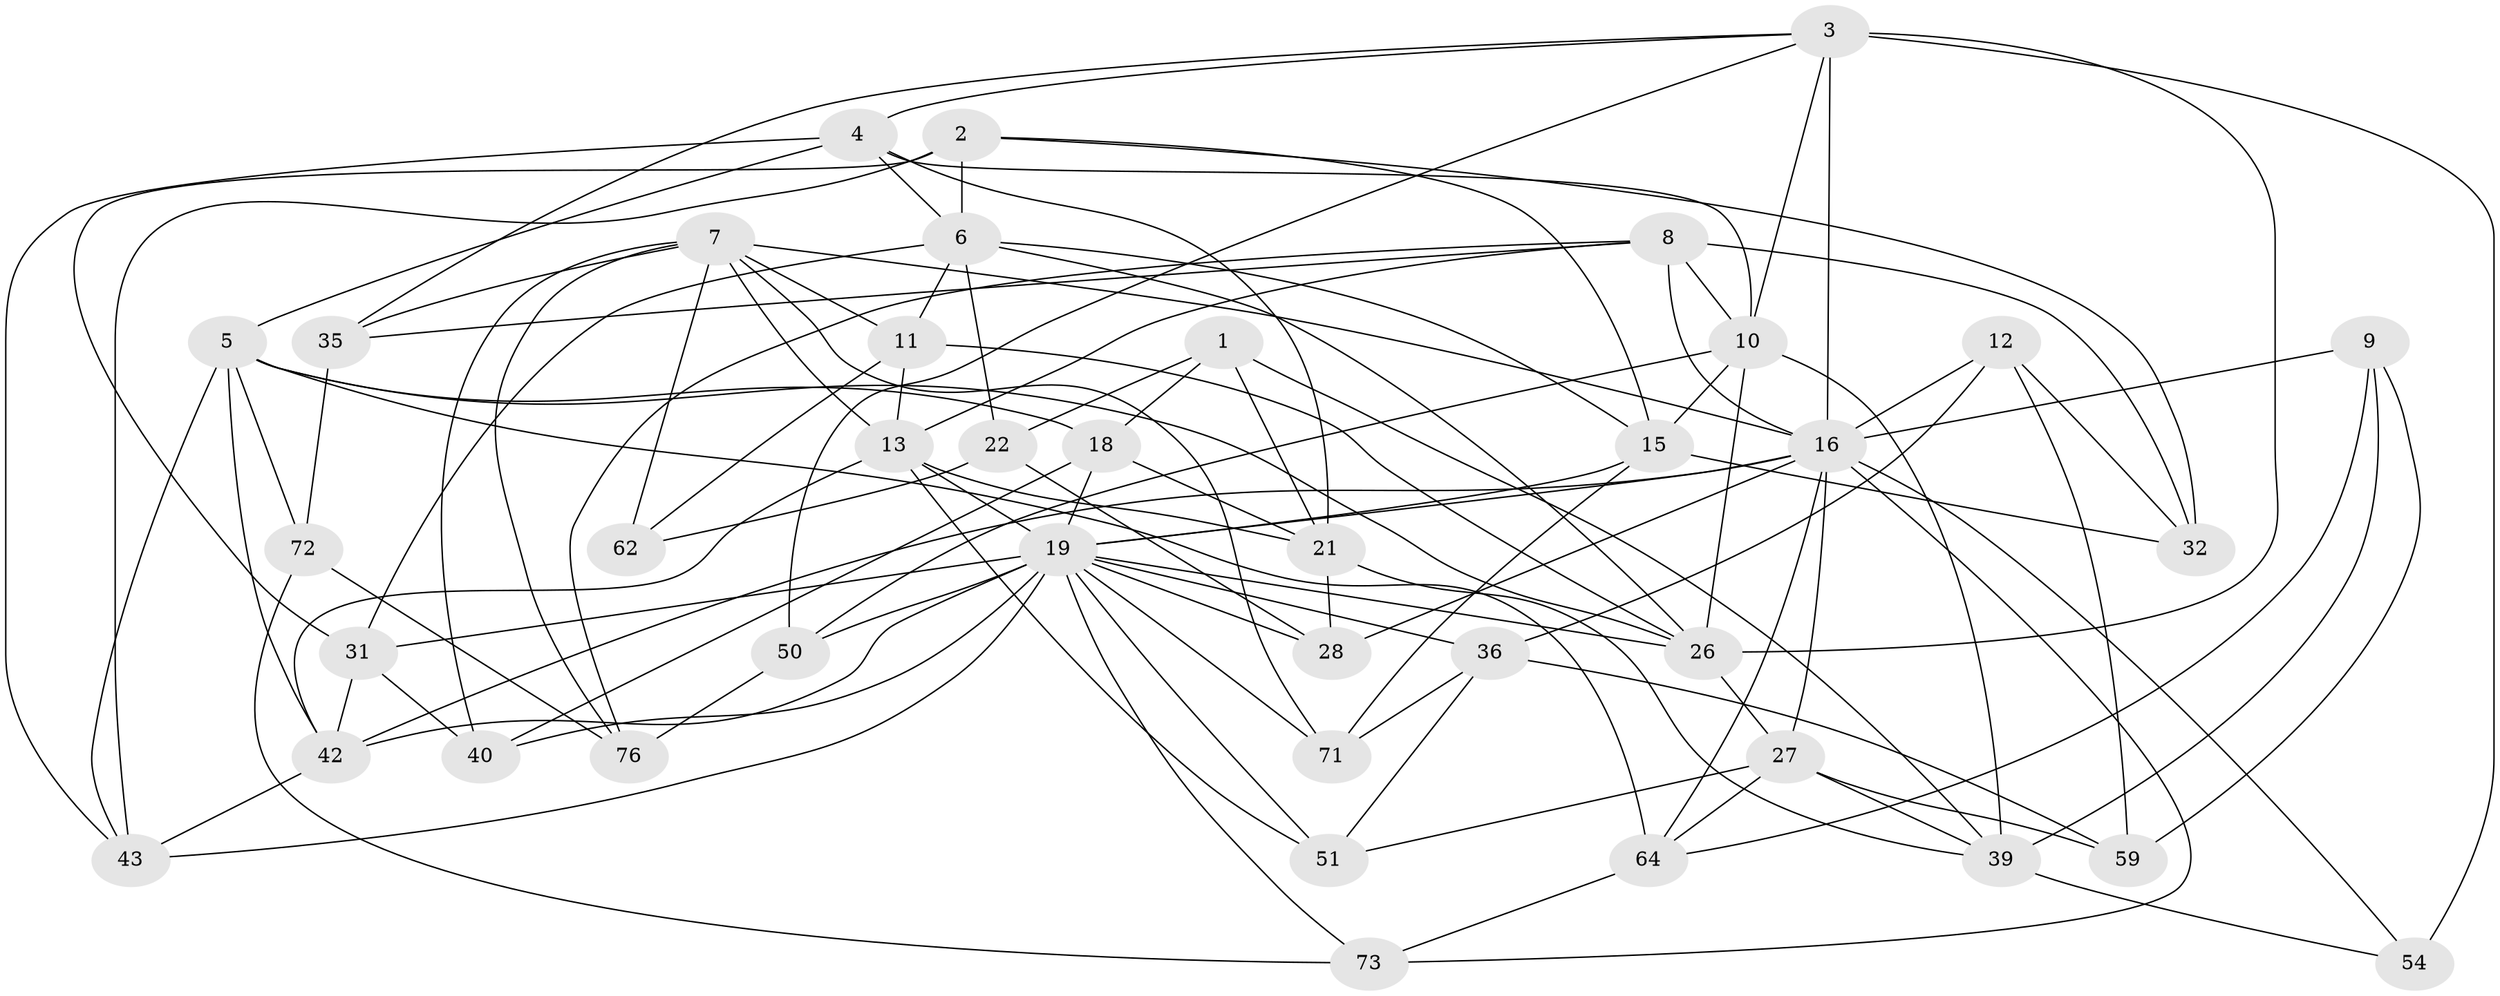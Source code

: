 // original degree distribution, {4: 1.0}
// Generated by graph-tools (version 1.1) at 2025/16/03/09/25 04:16:43]
// undirected, 40 vertices, 110 edges
graph export_dot {
graph [start="1"]
  node [color=gray90,style=filled];
  1;
  2 [super="+41"];
  3 [super="+20+48"];
  4 [super="+68"];
  5 [super="+79+55"];
  6 [super="+81+58"];
  7 [super="+77+24"];
  8 [super="+78"];
  9;
  10 [super="+30+63"];
  11 [super="+38+61"];
  12;
  13 [super="+14+52"];
  15 [super="+33+17"];
  16 [super="+53+60+25"];
  18 [super="+65"];
  19 [super="+45+23+29"];
  21 [super="+66"];
  22;
  26 [super="+56+46"];
  27 [super="+34"];
  28;
  31 [super="+69"];
  32;
  35;
  36 [super="+37"];
  39 [super="+75"];
  40;
  42 [super="+57"];
  43 [super="+74"];
  50;
  51;
  54;
  59;
  62;
  64 [super="+67"];
  71;
  72;
  73;
  76;
  1 -- 22;
  1 -- 18;
  1 -- 21;
  1 -- 39;
  2 -- 31 [weight=2];
  2 -- 15;
  2 -- 6;
  2 -- 32;
  2 -- 43;
  3 -- 50;
  3 -- 54 [weight=2];
  3 -- 10;
  3 -- 35;
  3 -- 16;
  3 -- 26;
  3 -- 4;
  4 -- 5;
  4 -- 6;
  4 -- 21;
  4 -- 10;
  4 -- 43;
  5 -- 43;
  5 -- 64 [weight=2];
  5 -- 42;
  5 -- 18;
  5 -- 72;
  5 -- 26;
  6 -- 22;
  6 -- 15 [weight=2];
  6 -- 26;
  6 -- 11;
  6 -- 31;
  7 -- 76;
  7 -- 35;
  7 -- 40;
  7 -- 71;
  7 -- 11;
  7 -- 16;
  7 -- 62;
  7 -- 13;
  8 -- 35;
  8 -- 76;
  8 -- 10;
  8 -- 32;
  8 -- 13;
  8 -- 16;
  9 -- 64;
  9 -- 59;
  9 -- 39;
  9 -- 16;
  10 -- 26;
  10 -- 50;
  10 -- 15 [weight=2];
  10 -- 39;
  11 -- 62 [weight=2];
  11 -- 13 [weight=2];
  11 -- 26 [weight=2];
  12 -- 36;
  12 -- 59;
  12 -- 32;
  12 -- 16;
  13 -- 21;
  13 -- 42;
  13 -- 19;
  13 -- 51;
  15 -- 32;
  15 -- 71;
  15 -- 19;
  16 -- 54;
  16 -- 42;
  16 -- 27;
  16 -- 64;
  16 -- 19;
  16 -- 73;
  16 -- 28;
  18 -- 21;
  18 -- 40;
  18 -- 19 [weight=2];
  19 -- 43 [weight=2];
  19 -- 50;
  19 -- 28;
  19 -- 71;
  19 -- 40;
  19 -- 51;
  19 -- 26;
  19 -- 31;
  19 -- 36 [weight=2];
  19 -- 73;
  19 -- 42;
  21 -- 39;
  21 -- 28;
  22 -- 28;
  22 -- 62;
  26 -- 27;
  27 -- 51;
  27 -- 59;
  27 -- 64;
  27 -- 39;
  31 -- 42;
  31 -- 40;
  35 -- 72;
  36 -- 59;
  36 -- 51;
  36 -- 71;
  39 -- 54;
  42 -- 43;
  50 -- 76;
  64 -- 73;
  72 -- 76;
  72 -- 73;
}
